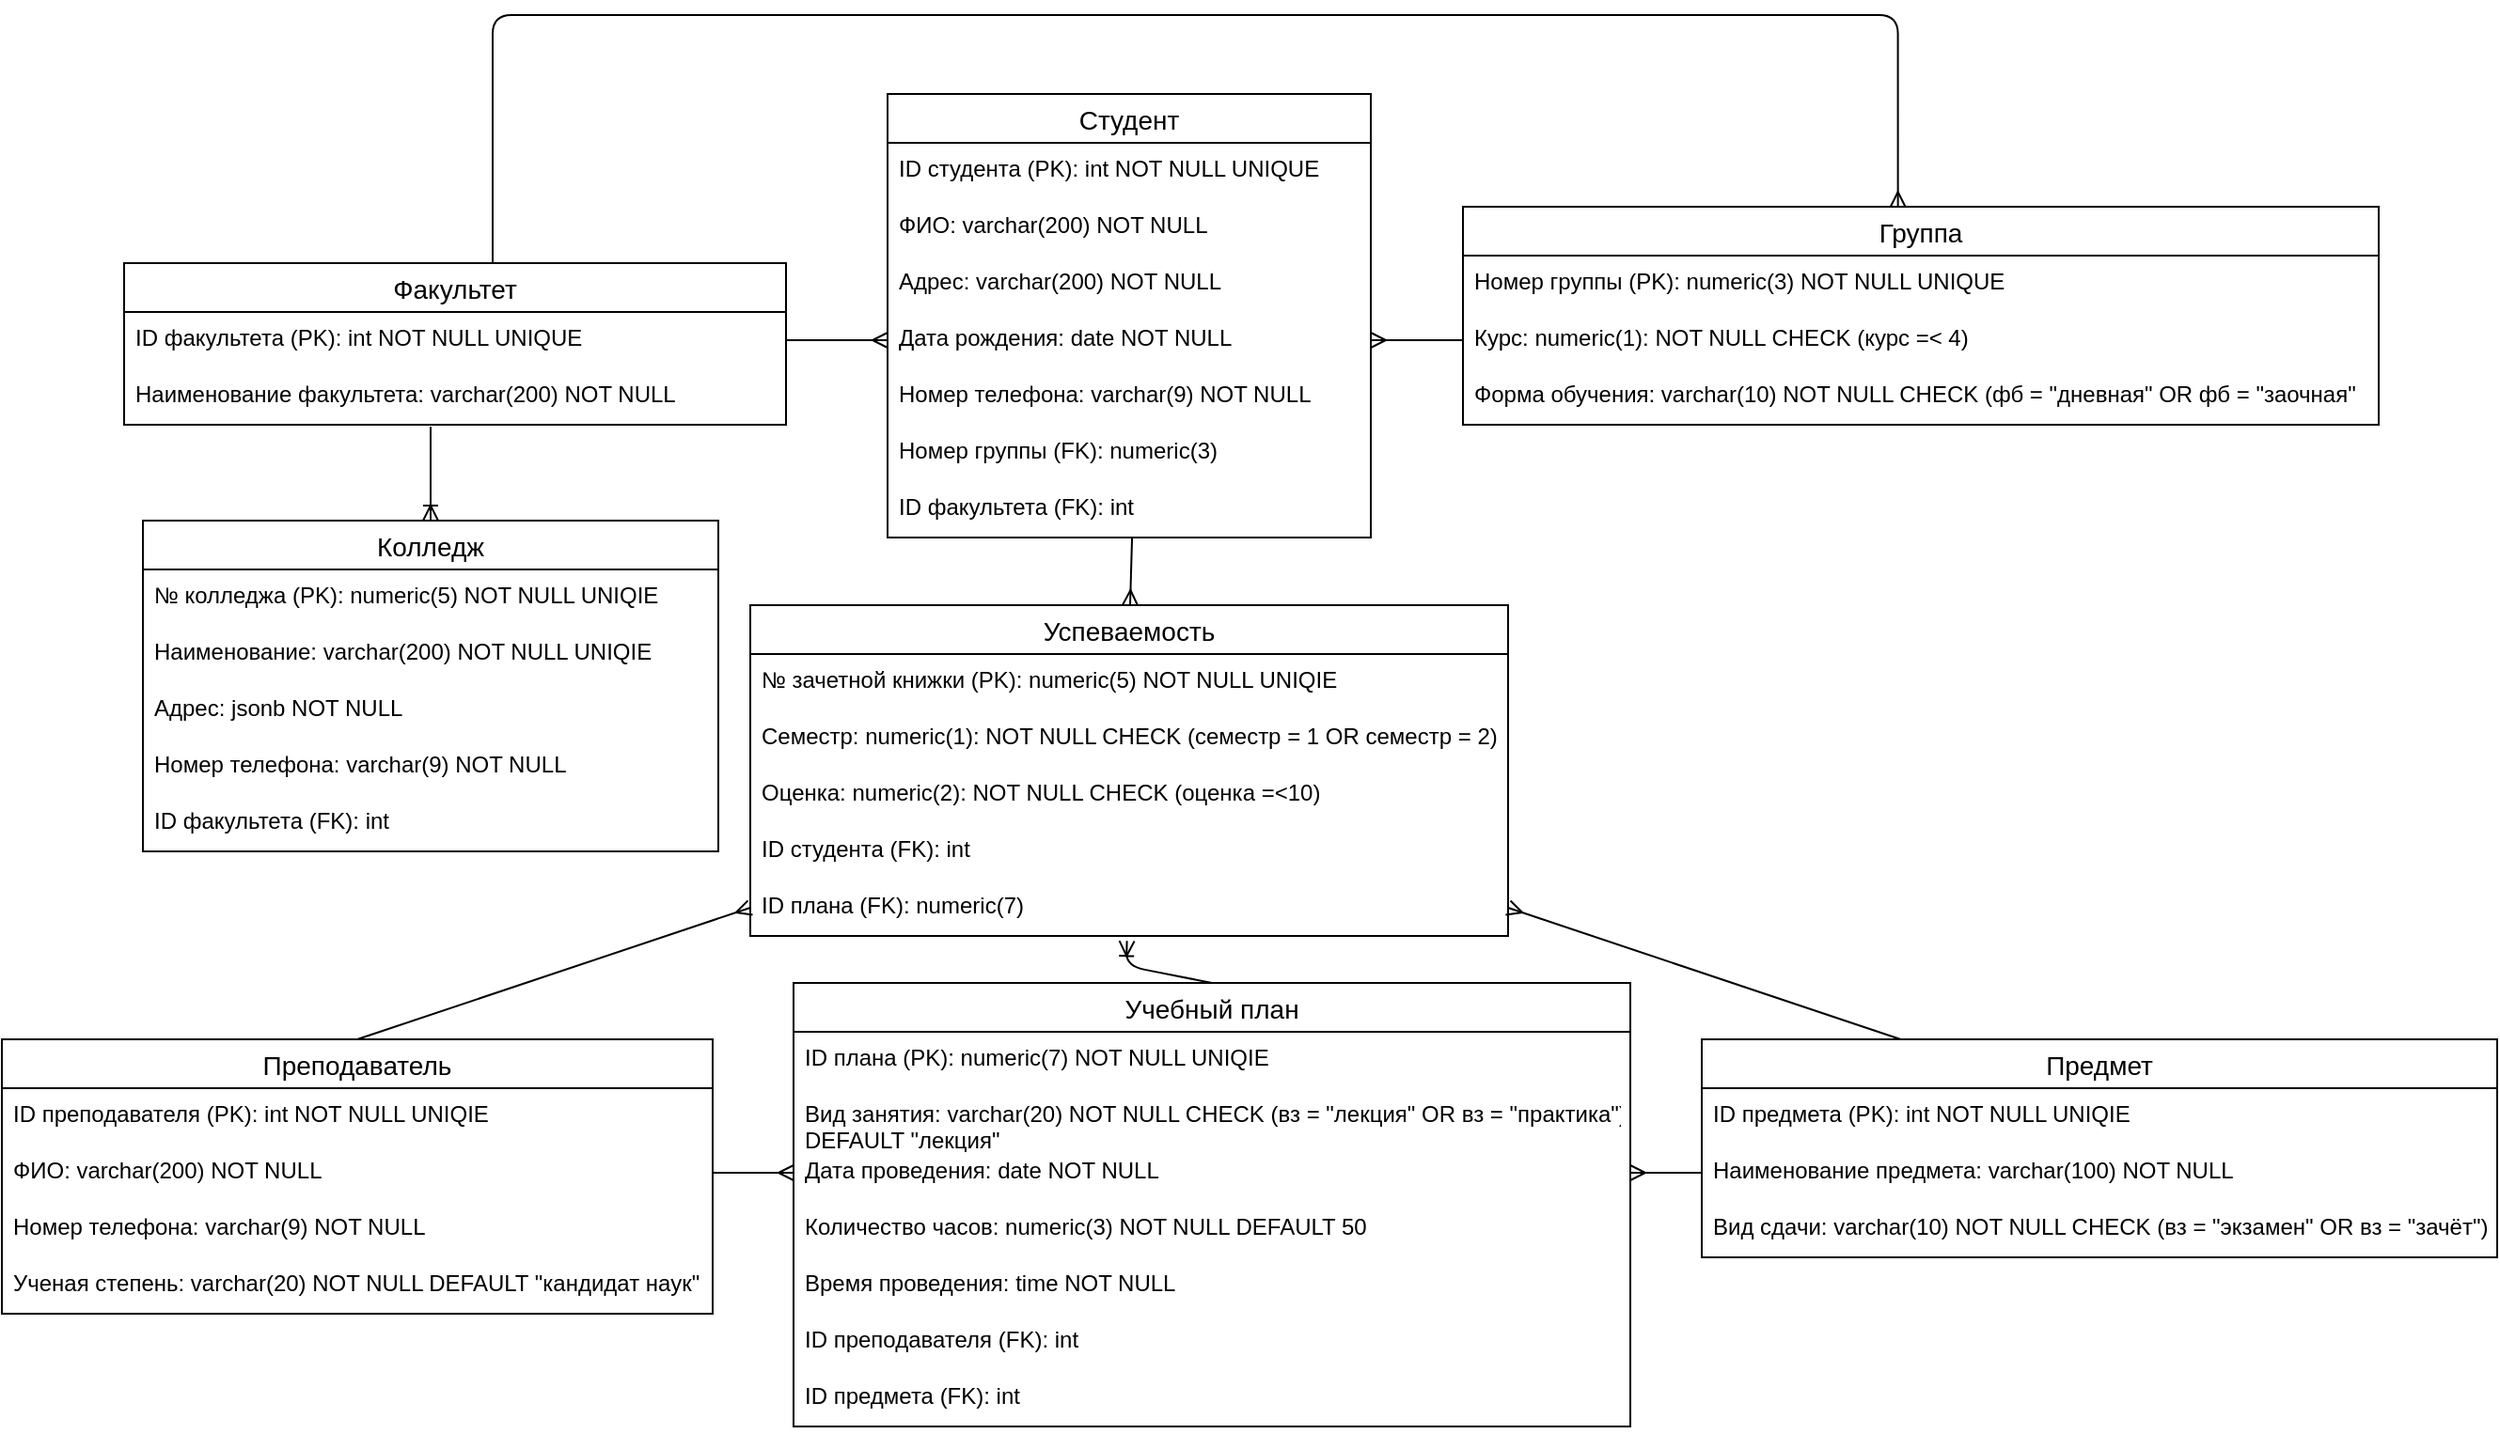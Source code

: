 <mxfile version="14.4.3" type="device"><diagram id="hoTWWa2IXOo2q0hfPsh7" name="Страница 1"><mxGraphModel dx="1951" dy="1294" grid="0" gridSize="10" guides="1" tooltips="1" connect="1" arrows="1" fold="1" page="0" pageScale="1" pageWidth="827" pageHeight="1169" math="0" shadow="0"><root><mxCell id="0"/><mxCell id="1" parent="0"/><mxCell id="8812Ma8ZY2AW798Y6x_G-1" value="Студент" style="swimlane;fontStyle=0;childLayout=stackLayout;horizontal=1;startSize=26;horizontalStack=0;resizeParent=1;resizeParentMax=0;resizeLast=0;collapsible=1;marginBottom=0;align=center;fontSize=14;" parent="1" vertex="1"><mxGeometry x="363" y="-108" width="257" height="236" as="geometry"><mxRectangle x="247" y="4" width="80" height="26" as="alternateBounds"/></mxGeometry></mxCell><mxCell id="8812Ma8ZY2AW798Y6x_G-31" value="ID студента (PK): int NOT NULL UNIQUE" style="text;strokeColor=none;fillColor=none;spacingLeft=4;spacingRight=4;overflow=hidden;rotatable=0;points=[[0,0.5],[1,0.5]];portConstraint=eastwest;fontSize=12;" parent="8812Ma8ZY2AW798Y6x_G-1" vertex="1"><mxGeometry y="26" width="257" height="30" as="geometry"/></mxCell><mxCell id="8812Ma8ZY2AW798Y6x_G-2" value="ФИО: varchar(200) NOT NULL" style="text;strokeColor=none;fillColor=none;spacingLeft=4;spacingRight=4;overflow=hidden;rotatable=0;points=[[0,0.5],[1,0.5]];portConstraint=eastwest;fontSize=12;" parent="8812Ma8ZY2AW798Y6x_G-1" vertex="1"><mxGeometry y="56" width="257" height="30" as="geometry"/></mxCell><mxCell id="8812Ma8ZY2AW798Y6x_G-3" value="Адрес: varchar(200) NOT NULL" style="text;strokeColor=none;fillColor=none;spacingLeft=4;spacingRight=4;overflow=hidden;rotatable=0;points=[[0,0.5],[1,0.5]];portConstraint=eastwest;fontSize=12;" parent="8812Ma8ZY2AW798Y6x_G-1" vertex="1"><mxGeometry y="86" width="257" height="30" as="geometry"/></mxCell><mxCell id="8812Ma8ZY2AW798Y6x_G-4" value="Дата рождения: date NOT NULL" style="text;strokeColor=none;fillColor=none;spacingLeft=4;spacingRight=4;overflow=hidden;rotatable=0;points=[[0,0.5],[1,0.5]];portConstraint=eastwest;fontSize=12;" parent="8812Ma8ZY2AW798Y6x_G-1" vertex="1"><mxGeometry y="116" width="257" height="30" as="geometry"/></mxCell><mxCell id="8812Ma8ZY2AW798Y6x_G-49" value="Номер телефона: varchar(9) NOT NULL" style="text;strokeColor=none;fillColor=none;spacingLeft=4;spacingRight=4;overflow=hidden;rotatable=0;points=[[0,0.5],[1,0.5]];portConstraint=eastwest;fontSize=12;" parent="8812Ma8ZY2AW798Y6x_G-1" vertex="1"><mxGeometry y="146" width="257" height="30" as="geometry"/></mxCell><mxCell id="3EADicEyoz323aWPwTlz-26" value="Номер группы (FK): numeric(3)" style="text;strokeColor=none;fillColor=none;spacingLeft=4;spacingRight=4;overflow=hidden;rotatable=0;points=[[0,0.5],[1,0.5]];portConstraint=eastwest;fontSize=12;" parent="8812Ma8ZY2AW798Y6x_G-1" vertex="1"><mxGeometry y="176" width="257" height="30" as="geometry"/></mxCell><mxCell id="3EADicEyoz323aWPwTlz-25" value="ID факультета (FK): int" style="text;strokeColor=none;fillColor=none;spacingLeft=4;spacingRight=4;overflow=hidden;rotatable=0;points=[[0,0.5],[1,0.5]];portConstraint=eastwest;fontSize=12;" parent="8812Ma8ZY2AW798Y6x_G-1" vertex="1"><mxGeometry y="206" width="257" height="30" as="geometry"/></mxCell><mxCell id="8812Ma8ZY2AW798Y6x_G-18" value="Учебный план" style="swimlane;fontStyle=0;childLayout=stackLayout;horizontal=1;startSize=26;horizontalStack=0;resizeParent=1;resizeParentMax=0;resizeLast=0;collapsible=1;marginBottom=0;align=center;fontSize=14;" parent="1" vertex="1"><mxGeometry x="313" y="365" width="445" height="236" as="geometry"><mxRectangle x="218" y="426" width="104" height="26" as="alternateBounds"/></mxGeometry></mxCell><mxCell id="8812Ma8ZY2AW798Y6x_G-32" value="ID плана (PK): numeric(7) NOT NULL UNIQIE" style="text;strokeColor=none;fillColor=none;spacingLeft=4;spacingRight=4;overflow=hidden;rotatable=0;points=[[0,0.5],[1,0.5]];portConstraint=eastwest;fontSize=12;" parent="8812Ma8ZY2AW798Y6x_G-18" vertex="1"><mxGeometry y="26" width="445" height="30" as="geometry"/></mxCell><mxCell id="3EADicEyoz323aWPwTlz-14" value="Вид занятия: varchar(20) NOT NULL CHECK (вз = &quot;лекция&quot; OR вз = &quot;практика&quot;) &#10;DEFAULT &quot;лекция&quot;" style="text;strokeColor=none;fillColor=none;spacingLeft=4;spacingRight=4;overflow=hidden;rotatable=0;points=[[0,0.5],[1,0.5]];portConstraint=eastwest;fontSize=12;" parent="8812Ma8ZY2AW798Y6x_G-18" vertex="1"><mxGeometry y="56" width="445" height="30" as="geometry"/></mxCell><mxCell id="8812Ma8ZY2AW798Y6x_G-20" value="Дата проведения: date NOT NULL" style="text;strokeColor=none;fillColor=none;spacingLeft=4;spacingRight=4;overflow=hidden;rotatable=0;points=[[0,0.5],[1,0.5]];portConstraint=eastwest;fontSize=12;" parent="8812Ma8ZY2AW798Y6x_G-18" vertex="1"><mxGeometry y="86" width="445" height="30" as="geometry"/></mxCell><mxCell id="u3QN3jHrsscrLreHEjxV-1" value="Количество часов: numeric(3) NOT NULL DEFAULT 50" style="text;strokeColor=none;fillColor=none;spacingLeft=4;spacingRight=4;overflow=hidden;rotatable=0;points=[[0,0.5],[1,0.5]];portConstraint=eastwest;fontSize=12;" vertex="1" parent="8812Ma8ZY2AW798Y6x_G-18"><mxGeometry y="116" width="445" height="30" as="geometry"/></mxCell><mxCell id="8812Ma8ZY2AW798Y6x_G-21" value="Время проведения: time NOT NULL" style="text;strokeColor=none;fillColor=none;spacingLeft=4;spacingRight=4;overflow=hidden;rotatable=0;points=[[0,0.5],[1,0.5]];portConstraint=eastwest;fontSize=12;" parent="8812Ma8ZY2AW798Y6x_G-18" vertex="1"><mxGeometry y="146" width="445" height="30" as="geometry"/></mxCell><mxCell id="3EADicEyoz323aWPwTlz-28" value="ID преподавателя (FK): int" style="text;strokeColor=none;fillColor=none;spacingLeft=4;spacingRight=4;overflow=hidden;rotatable=0;points=[[0,0.5],[1,0.5]];portConstraint=eastwest;fontSize=12;" parent="8812Ma8ZY2AW798Y6x_G-18" vertex="1"><mxGeometry y="176" width="445" height="30" as="geometry"/></mxCell><mxCell id="3EADicEyoz323aWPwTlz-29" value="ID предмета (FK): int" style="text;strokeColor=none;fillColor=none;spacingLeft=4;spacingRight=4;overflow=hidden;rotatable=0;points=[[0,0.5],[1,0.5]];portConstraint=eastwest;fontSize=12;" parent="8812Ma8ZY2AW798Y6x_G-18" vertex="1"><mxGeometry y="206" width="445" height="30" as="geometry"/></mxCell><mxCell id="8812Ma8ZY2AW798Y6x_G-33" value="Факультет" style="swimlane;fontStyle=0;childLayout=stackLayout;horizontal=1;startSize=26;horizontalStack=0;resizeParent=1;resizeParentMax=0;resizeLast=0;collapsible=1;marginBottom=0;align=center;fontSize=14;" parent="1" vertex="1"><mxGeometry x="-43" y="-18" width="352" height="86" as="geometry"/></mxCell><mxCell id="8812Ma8ZY2AW798Y6x_G-34" value="ID факультета (PK): int NOT NULL UNIQUE" style="text;strokeColor=none;fillColor=none;spacingLeft=4;spacingRight=4;overflow=hidden;rotatable=0;points=[[0,0.5],[1,0.5]];portConstraint=eastwest;fontSize=12;" parent="8812Ma8ZY2AW798Y6x_G-33" vertex="1"><mxGeometry y="26" width="352" height="30" as="geometry"/></mxCell><mxCell id="8812Ma8ZY2AW798Y6x_G-35" value="Наименование факультета: varchar(200) NOT NULL" style="text;strokeColor=none;fillColor=none;spacingLeft=4;spacingRight=4;overflow=hidden;rotatable=0;points=[[0,0.5],[1,0.5]];portConstraint=eastwest;fontSize=12;" parent="8812Ma8ZY2AW798Y6x_G-33" vertex="1"><mxGeometry y="56" width="352" height="30" as="geometry"/></mxCell><mxCell id="8812Ma8ZY2AW798Y6x_G-37" value="Успеваемость" style="swimlane;fontStyle=0;childLayout=stackLayout;horizontal=1;startSize=26;horizontalStack=0;resizeParent=1;resizeParentMax=0;resizeLast=0;collapsible=1;marginBottom=0;align=center;fontSize=14;" parent="1" vertex="1"><mxGeometry x="290" y="164" width="403" height="176" as="geometry"/></mxCell><mxCell id="8812Ma8ZY2AW798Y6x_G-38" value="№ зачетной книжки (PK): numeric(5) NOT NULL UNIQIE" style="text;strokeColor=none;fillColor=none;spacingLeft=4;spacingRight=4;overflow=hidden;rotatable=0;points=[[0,0.5],[1,0.5]];portConstraint=eastwest;fontSize=12;" parent="8812Ma8ZY2AW798Y6x_G-37" vertex="1"><mxGeometry y="26" width="403" height="30" as="geometry"/></mxCell><mxCell id="8812Ma8ZY2AW798Y6x_G-41" value="Семестр: numeric(1): NOT NULL CHECK (семестр = 1 OR семестр = 2)" style="text;strokeColor=none;fillColor=none;spacingLeft=4;spacingRight=4;overflow=hidden;rotatable=0;points=[[0,0.5],[1,0.5]];portConstraint=eastwest;fontSize=12;" parent="8812Ma8ZY2AW798Y6x_G-37" vertex="1"><mxGeometry y="56" width="403" height="30" as="geometry"/></mxCell><mxCell id="8812Ma8ZY2AW798Y6x_G-42" value="Оценка: numeric(2): NOT NULL CHECK (оценка =&lt;10)" style="text;strokeColor=none;fillColor=none;spacingLeft=4;spacingRight=4;overflow=hidden;rotatable=0;points=[[0,0.5],[1,0.5]];portConstraint=eastwest;fontSize=12;" parent="8812Ma8ZY2AW798Y6x_G-37" vertex="1"><mxGeometry y="86" width="403" height="30" as="geometry"/></mxCell><mxCell id="3EADicEyoz323aWPwTlz-27" value="ID студента (FK): int" style="text;strokeColor=none;fillColor=none;spacingLeft=4;spacingRight=4;overflow=hidden;rotatable=0;points=[[0,0.5],[1,0.5]];portConstraint=eastwest;fontSize=12;" parent="8812Ma8ZY2AW798Y6x_G-37" vertex="1"><mxGeometry y="116" width="403" height="30" as="geometry"/></mxCell><mxCell id="3EADicEyoz323aWPwTlz-31" value="ID плана (FK): numeric(7)" style="text;strokeColor=none;fillColor=none;spacingLeft=4;spacingRight=4;overflow=hidden;rotatable=0;points=[[0,0.5],[1,0.5]];portConstraint=eastwest;fontSize=12;" parent="8812Ma8ZY2AW798Y6x_G-37" vertex="1"><mxGeometry y="146" width="403" height="30" as="geometry"/></mxCell><mxCell id="8812Ma8ZY2AW798Y6x_G-43" value="Преподаватель" style="swimlane;fontStyle=0;childLayout=stackLayout;horizontal=1;startSize=26;horizontalStack=0;resizeParent=1;resizeParentMax=0;resizeLast=0;collapsible=1;marginBottom=0;align=center;fontSize=14;" parent="1" vertex="1"><mxGeometry x="-108" y="395" width="378" height="146" as="geometry"/></mxCell><mxCell id="8812Ma8ZY2AW798Y6x_G-44" value="ID преподавателя (PK): int NOT NULL UNIQIE" style="text;strokeColor=none;fillColor=none;spacingLeft=4;spacingRight=4;overflow=hidden;rotatable=0;points=[[0,0.5],[1,0.5]];portConstraint=eastwest;fontSize=12;" parent="8812Ma8ZY2AW798Y6x_G-43" vertex="1"><mxGeometry y="26" width="378" height="30" as="geometry"/></mxCell><mxCell id="8812Ma8ZY2AW798Y6x_G-45" value="ФИО: varchar(200) NOT NULL" style="text;strokeColor=none;fillColor=none;spacingLeft=4;spacingRight=4;overflow=hidden;rotatable=0;points=[[0,0.5],[1,0.5]];portConstraint=eastwest;fontSize=12;" parent="8812Ma8ZY2AW798Y6x_G-43" vertex="1"><mxGeometry y="56" width="378" height="30" as="geometry"/></mxCell><mxCell id="8812Ma8ZY2AW798Y6x_G-46" value="Номер телефона: varchar(9) NOT NULL" style="text;strokeColor=none;fillColor=none;spacingLeft=4;spacingRight=4;overflow=hidden;rotatable=0;points=[[0,0.5],[1,0.5]];portConstraint=eastwest;fontSize=12;" parent="8812Ma8ZY2AW798Y6x_G-43" vertex="1"><mxGeometry y="86" width="378" height="30" as="geometry"/></mxCell><mxCell id="8812Ma8ZY2AW798Y6x_G-47" value="Ученая степень: varchar(20) NOT NULL DEFAULT &quot;кандидат наук&quot;" style="text;strokeColor=none;fillColor=none;spacingLeft=4;spacingRight=4;overflow=hidden;rotatable=0;points=[[0,0.5],[1,0.5]];portConstraint=eastwest;fontSize=12;" parent="8812Ma8ZY2AW798Y6x_G-43" vertex="1"><mxGeometry y="116" width="378" height="30" as="geometry"/></mxCell><mxCell id="8812Ma8ZY2AW798Y6x_G-51" value="Колледж" style="swimlane;fontStyle=0;childLayout=stackLayout;horizontal=1;startSize=26;horizontalStack=0;resizeParent=1;resizeParentMax=0;resizeLast=0;collapsible=1;marginBottom=0;align=center;fontSize=14;" parent="1" vertex="1"><mxGeometry x="-33" y="119" width="306" height="176" as="geometry"/></mxCell><mxCell id="8812Ma8ZY2AW798Y6x_G-52" value="№ колледжа (PK): numeric(5) NOT NULL UNIQIE" style="text;strokeColor=none;fillColor=none;spacingLeft=4;spacingRight=4;overflow=hidden;rotatable=0;points=[[0,0.5],[1,0.5]];portConstraint=eastwest;fontSize=12;" parent="8812Ma8ZY2AW798Y6x_G-51" vertex="1"><mxGeometry y="26" width="306" height="30" as="geometry"/></mxCell><mxCell id="8812Ma8ZY2AW798Y6x_G-53" value="Наименование: varchar(200) NOT NULL UNIQIE" style="text;strokeColor=none;fillColor=none;spacingLeft=4;spacingRight=4;overflow=hidden;rotatable=0;points=[[0,0.5],[1,0.5]];portConstraint=eastwest;fontSize=12;" parent="8812Ma8ZY2AW798Y6x_G-51" vertex="1"><mxGeometry y="56" width="306" height="30" as="geometry"/></mxCell><mxCell id="8812Ma8ZY2AW798Y6x_G-54" value="Адрес: jsonb NOT NULL" style="text;strokeColor=none;fillColor=none;spacingLeft=4;spacingRight=4;overflow=hidden;rotatable=0;points=[[0,0.5],[1,0.5]];portConstraint=eastwest;fontSize=12;" parent="8812Ma8ZY2AW798Y6x_G-51" vertex="1"><mxGeometry y="86" width="306" height="30" as="geometry"/></mxCell><mxCell id="8812Ma8ZY2AW798Y6x_G-55" value="Номер телефона: varchar(9) NOT NULL " style="text;strokeColor=none;fillColor=none;spacingLeft=4;spacingRight=4;overflow=hidden;rotatable=0;points=[[0,0.5],[1,0.5]];portConstraint=eastwest;fontSize=12;" parent="8812Ma8ZY2AW798Y6x_G-51" vertex="1"><mxGeometry y="116" width="306" height="30" as="geometry"/></mxCell><mxCell id="3EADicEyoz323aWPwTlz-24" value="ID факультета (FK): int" style="text;strokeColor=none;fillColor=none;spacingLeft=4;spacingRight=4;overflow=hidden;rotatable=0;points=[[0,0.5],[1,0.5]];portConstraint=eastwest;fontSize=12;" parent="8812Ma8ZY2AW798Y6x_G-51" vertex="1"><mxGeometry y="146" width="306" height="30" as="geometry"/></mxCell><mxCell id="8812Ma8ZY2AW798Y6x_G-73" value="Группа" style="swimlane;fontStyle=0;childLayout=stackLayout;horizontal=1;startSize=26;horizontalStack=0;resizeParent=1;resizeParentMax=0;resizeLast=0;collapsible=1;marginBottom=0;align=center;fontSize=14;" parent="1" vertex="1"><mxGeometry x="669" y="-48" width="487" height="116" as="geometry"><mxRectangle x="550" y="307" width="71" height="26" as="alternateBounds"/></mxGeometry></mxCell><mxCell id="8812Ma8ZY2AW798Y6x_G-74" value="Номер группы (PK): numeric(3) NOT NULL UNIQUE" style="text;strokeColor=none;fillColor=none;spacingLeft=4;spacingRight=4;overflow=hidden;rotatable=0;points=[[0,0.5],[1,0.5]];portConstraint=eastwest;fontSize=12;" parent="8812Ma8ZY2AW798Y6x_G-73" vertex="1"><mxGeometry y="26" width="487" height="30" as="geometry"/></mxCell><mxCell id="3EADicEyoz323aWPwTlz-3" value="Курс: numeric(1): NOT NULL CHECK (курс =&lt; 4)" style="text;strokeColor=none;fillColor=none;spacingLeft=4;spacingRight=4;overflow=hidden;rotatable=0;points=[[0,0.5],[1,0.5]];portConstraint=eastwest;fontSize=12;" parent="8812Ma8ZY2AW798Y6x_G-73" vertex="1"><mxGeometry y="56" width="487" height="30" as="geometry"/></mxCell><mxCell id="8812Ma8ZY2AW798Y6x_G-75" value="Форма обучения: varchar(10) NOT NULL CHECK (фб = &quot;дневная&quot; OR фб = &quot;заочная&quot;" style="text;strokeColor=none;fillColor=none;spacingLeft=4;spacingRight=4;overflow=hidden;rotatable=0;points=[[0,0.5],[1,0.5]];portConstraint=eastwest;fontSize=12;" parent="8812Ma8ZY2AW798Y6x_G-73" vertex="1"><mxGeometry y="86" width="487" height="30" as="geometry"/></mxCell><mxCell id="3EADicEyoz323aWPwTlz-9" value="Предмет" style="swimlane;fontStyle=0;childLayout=stackLayout;horizontal=1;startSize=26;horizontalStack=0;resizeParent=1;resizeParentMax=0;resizeLast=0;collapsible=1;marginBottom=0;align=center;fontSize=14;" parent="1" vertex="1"><mxGeometry x="796" y="395" width="423" height="116" as="geometry"/></mxCell><mxCell id="3EADicEyoz323aWPwTlz-10" value="ID предмета (PK): int NOT NULL UNIQIE" style="text;strokeColor=none;fillColor=none;spacingLeft=4;spacingRight=4;overflow=hidden;rotatable=0;points=[[0,0.5],[1,0.5]];portConstraint=eastwest;fontSize=12;" parent="3EADicEyoz323aWPwTlz-9" vertex="1"><mxGeometry y="26" width="423" height="30" as="geometry"/></mxCell><mxCell id="3EADicEyoz323aWPwTlz-11" value="Наименование предмета: varchar(100) NOT NULL" style="text;strokeColor=none;fillColor=none;spacingLeft=4;spacingRight=4;overflow=hidden;rotatable=0;points=[[0,0.5],[1,0.5]];portConstraint=eastwest;fontSize=12;" parent="3EADicEyoz323aWPwTlz-9" vertex="1"><mxGeometry y="56" width="423" height="30" as="geometry"/></mxCell><mxCell id="3EADicEyoz323aWPwTlz-13" value="Вид сдачи: varchar(10) NOT NULL CHECK (вз = &quot;экзамен&quot; OR вз = &quot;зачёт&quot;)" style="text;strokeColor=none;fillColor=none;spacingLeft=4;spacingRight=4;overflow=hidden;rotatable=0;points=[[0,0.5],[1,0.5]];portConstraint=eastwest;fontSize=12;" parent="3EADicEyoz323aWPwTlz-9" vertex="1"><mxGeometry y="86" width="423" height="30" as="geometry"/></mxCell><mxCell id="3EADicEyoz323aWPwTlz-16" value="" style="fontSize=12;html=1;endArrow=ERmany;exitX=1;exitY=0.5;exitDx=0;exitDy=0;entryX=0;entryY=0.5;entryDx=0;entryDy=0;" parent="1" source="8812Ma8ZY2AW798Y6x_G-45" target="8812Ma8ZY2AW798Y6x_G-20" edge="1"><mxGeometry width="100" height="100" relative="1" as="geometry"><mxPoint x="387.5" y="319" as="sourcePoint"/><mxPoint x="487.5" y="219" as="targetPoint"/></mxGeometry></mxCell><mxCell id="3EADicEyoz323aWPwTlz-17" value="" style="fontSize=12;html=1;endArrow=ERmany;exitX=0;exitY=0.5;exitDx=0;exitDy=0;entryX=1;entryY=0.5;entryDx=0;entryDy=0;" parent="1" source="3EADicEyoz323aWPwTlz-11" target="8812Ma8ZY2AW798Y6x_G-20" edge="1"><mxGeometry width="100" height="100" relative="1" as="geometry"><mxPoint x="387.5" y="319" as="sourcePoint"/><mxPoint x="487.5" y="219" as="targetPoint"/></mxGeometry></mxCell><mxCell id="3EADicEyoz323aWPwTlz-18" value="" style="fontSize=12;html=1;endArrow=ERmany;entryX=1;entryY=0.5;entryDx=0;entryDy=0;exitX=0;exitY=0.5;exitDx=0;exitDy=0;" parent="1" source="3EADicEyoz323aWPwTlz-3" target="8812Ma8ZY2AW798Y6x_G-4" edge="1"><mxGeometry width="100" height="100" relative="1" as="geometry"><mxPoint x="687" y="103" as="sourcePoint"/><mxPoint x="368" y="330" as="targetPoint"/></mxGeometry></mxCell><mxCell id="3EADicEyoz323aWPwTlz-19" value="" style="fontSize=12;html=1;endArrow=ERmany;exitX=0.506;exitY=0.986;exitDx=0;exitDy=0;exitPerimeter=0;" parent="1" source="3EADicEyoz323aWPwTlz-25" edge="1"><mxGeometry width="100" height="100" relative="1" as="geometry"><mxPoint x="492" y="132" as="sourcePoint"/><mxPoint x="492" y="164" as="targetPoint"/></mxGeometry></mxCell><mxCell id="3EADicEyoz323aWPwTlz-20" value="" style="fontSize=12;html=1;endArrow=ERoneToMany;entryX=0.5;entryY=0;entryDx=0;entryDy=0;" parent="1" target="8812Ma8ZY2AW798Y6x_G-51" edge="1"><mxGeometry width="100" height="100" relative="1" as="geometry"><mxPoint x="120" y="69" as="sourcePoint"/><mxPoint x="293" y="302" as="targetPoint"/></mxGeometry></mxCell><mxCell id="3EADicEyoz323aWPwTlz-21" value="" style="fontSize=12;html=1;endArrow=ERoneToMany;elbow=vertical;exitX=0.5;exitY=0;exitDx=0;exitDy=0;entryX=0.497;entryY=1.088;entryDx=0;entryDy=0;entryPerimeter=0;" parent="1" source="8812Ma8ZY2AW798Y6x_G-18" target="3EADicEyoz323aWPwTlz-31" edge="1"><mxGeometry width="100" height="100" relative="1" as="geometry"><mxPoint x="342" y="365" as="sourcePoint"/><mxPoint x="412" y="320" as="targetPoint"/><Array as="points"><mxPoint x="490" y="356"/></Array></mxGeometry></mxCell><mxCell id="3EADicEyoz323aWPwTlz-23" value="" style="fontSize=12;html=1;endArrow=ERmany;exitX=1;exitY=0.5;exitDx=0;exitDy=0;entryX=0;entryY=0.5;entryDx=0;entryDy=0;" parent="1" source="8812Ma8ZY2AW798Y6x_G-34" target="8812Ma8ZY2AW798Y6x_G-4" edge="1"><mxGeometry width="100" height="100" relative="1" as="geometry"><mxPoint x="418" y="22" as="sourcePoint"/><mxPoint x="518" y="-78" as="targetPoint"/></mxGeometry></mxCell><mxCell id="wZwm9zoKlUi8AgxXKrVA-1" value="" style="edgeStyle=orthogonalEdgeStyle;fontSize=12;html=1;endArrow=ERmany;entryX=0.475;entryY=0.001;entryDx=0;entryDy=0;entryPerimeter=0;" parent="1" target="8812Ma8ZY2AW798Y6x_G-73" edge="1"><mxGeometry width="100" height="100" relative="1" as="geometry"><mxPoint x="153" y="-18" as="sourcePoint"/><mxPoint x="253" y="-118" as="targetPoint"/><Array as="points"><mxPoint x="153" y="-150"/><mxPoint x="900" y="-150"/></Array></mxGeometry></mxCell><mxCell id="wZwm9zoKlUi8AgxXKrVA-5" value="" style="fontSize=12;html=1;endArrow=ERmany;exitX=0.25;exitY=0;exitDx=0;exitDy=0;entryX=1;entryY=0.5;entryDx=0;entryDy=0;" parent="1" source="3EADicEyoz323aWPwTlz-9" target="3EADicEyoz323aWPwTlz-31" edge="1"><mxGeometry width="100" height="100" relative="1" as="geometry"><mxPoint x="832" y="329" as="sourcePoint"/><mxPoint x="932" y="229" as="targetPoint"/></mxGeometry></mxCell><mxCell id="wZwm9zoKlUi8AgxXKrVA-6" value="" style="fontSize=12;html=1;endArrow=ERmany;entryX=0;entryY=0.5;entryDx=0;entryDy=0;exitX=0.5;exitY=0;exitDx=0;exitDy=0;" parent="1" source="8812Ma8ZY2AW798Y6x_G-43" target="3EADicEyoz323aWPwTlz-31" edge="1"><mxGeometry width="100" height="100" relative="1" as="geometry"><mxPoint x="134" y="408" as="sourcePoint"/><mxPoint x="234" y="308" as="targetPoint"/></mxGeometry></mxCell></root></mxGraphModel></diagram></mxfile>
